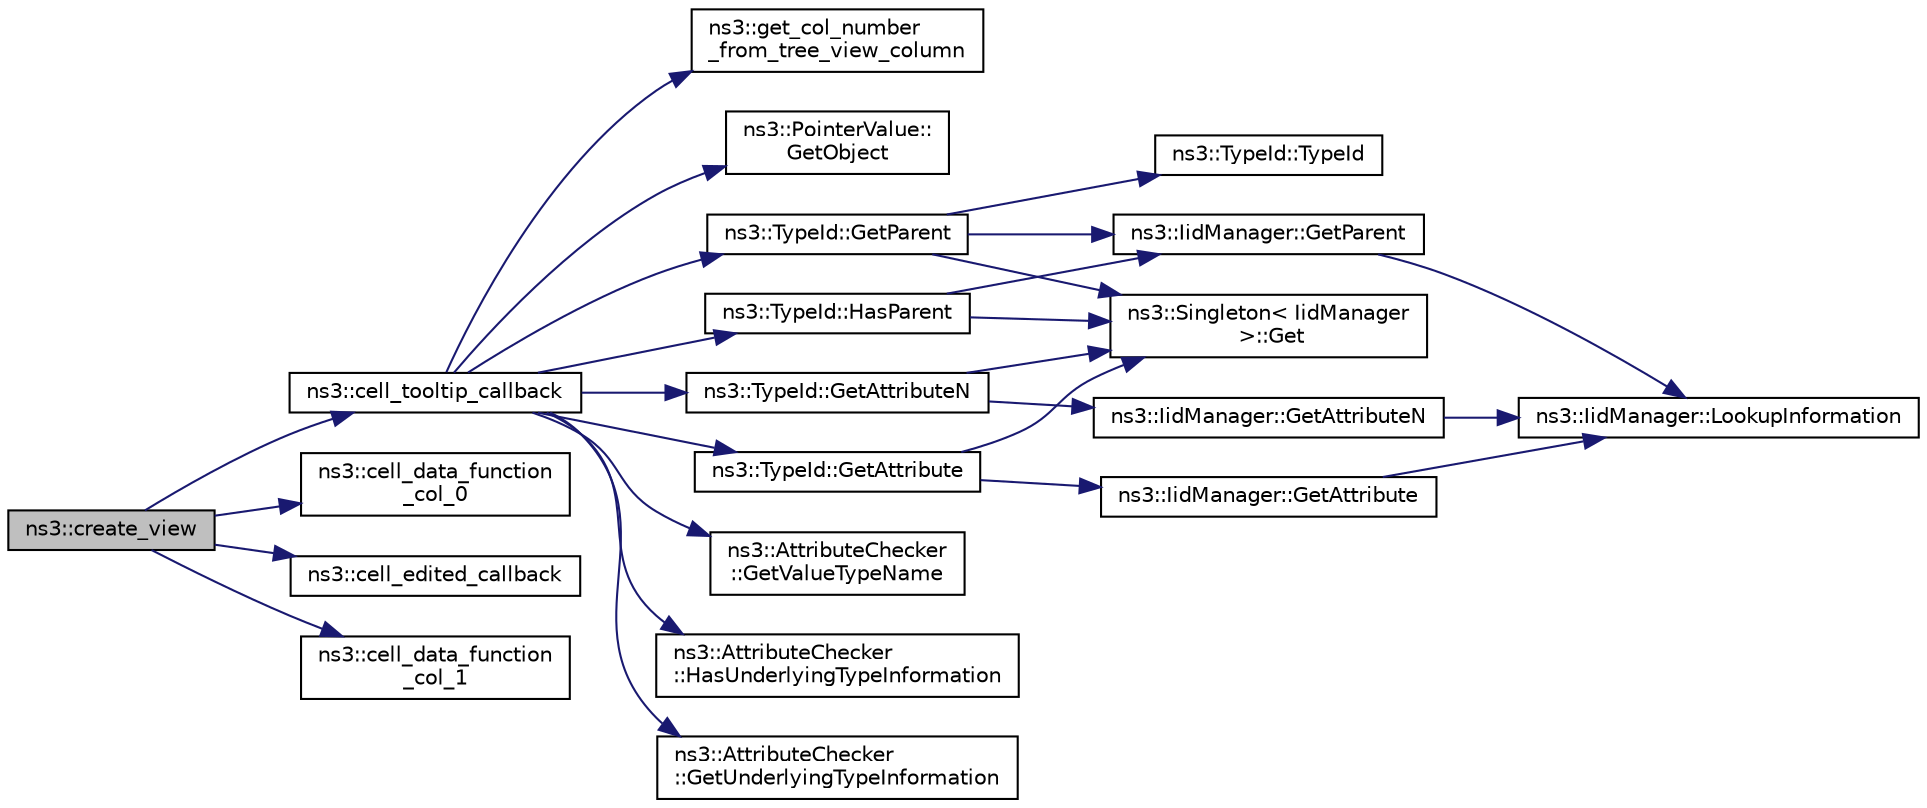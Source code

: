 digraph "ns3::create_view"
{
  edge [fontname="Helvetica",fontsize="10",labelfontname="Helvetica",labelfontsize="10"];
  node [fontname="Helvetica",fontsize="10",shape=record];
  rankdir="LR";
  Node1 [label="ns3::create_view",height=0.2,width=0.4,color="black", fillcolor="grey75", style="filled", fontcolor="black"];
  Node1 -> Node2 [color="midnightblue",fontsize="10",style="solid"];
  Node2 [label="ns3::cell_tooltip_callback",height=0.2,width=0.4,color="black", fillcolor="white", style="filled",URL="$d7/d2e/namespacens3.html#a0b4dc016823f5ae857205ca40e91cc56"];
  Node2 -> Node3 [color="midnightblue",fontsize="10",style="solid"];
  Node3 [label="ns3::get_col_number\l_from_tree_view_column",height=0.2,width=0.4,color="black", fillcolor="white", style="filled",URL="$d7/d2e/namespacens3.html#ab119da77d89c96aee14f59bd790cb503"];
  Node2 -> Node4 [color="midnightblue",fontsize="10",style="solid"];
  Node4 [label="ns3::PointerValue::\lGetObject",height=0.2,width=0.4,color="black", fillcolor="white", style="filled",URL="$d4/d53/classns3_1_1PointerValue.html#a53d0f9f5c538ea6120c96a1ecb1344a8"];
  Node2 -> Node5 [color="midnightblue",fontsize="10",style="solid"];
  Node5 [label="ns3::TypeId::HasParent",height=0.2,width=0.4,color="black", fillcolor="white", style="filled",URL="$d6/d11/classns3_1_1TypeId.html#ab99027609ac10e4da99a8c2b978f60ac"];
  Node5 -> Node6 [color="midnightblue",fontsize="10",style="solid"];
  Node6 [label="ns3::Singleton\< IidManager\l \>::Get",height=0.2,width=0.4,color="black", fillcolor="white", style="filled",URL="$d8/d77/classns3_1_1Singleton.html#a80a2cd3c25a27ea72add7a9f7a141ffa"];
  Node5 -> Node7 [color="midnightblue",fontsize="10",style="solid"];
  Node7 [label="ns3::IidManager::GetParent",height=0.2,width=0.4,color="black", fillcolor="white", style="filled",URL="$d4/d1c/classns3_1_1IidManager.html#a504f9d76281bd6149556b1d15e80231d"];
  Node7 -> Node8 [color="midnightblue",fontsize="10",style="solid"];
  Node8 [label="ns3::IidManager::LookupInformation",height=0.2,width=0.4,color="black", fillcolor="white", style="filled",URL="$d4/d1c/classns3_1_1IidManager.html#a6b1f4ba2815dba27a377e8a8db2384cf"];
  Node2 -> Node9 [color="midnightblue",fontsize="10",style="solid"];
  Node9 [label="ns3::TypeId::GetParent",height=0.2,width=0.4,color="black", fillcolor="white", style="filled",URL="$d6/d11/classns3_1_1TypeId.html#ac51f28398d2ef1f9a7790047c43dd22c"];
  Node9 -> Node6 [color="midnightblue",fontsize="10",style="solid"];
  Node9 -> Node7 [color="midnightblue",fontsize="10",style="solid"];
  Node9 -> Node10 [color="midnightblue",fontsize="10",style="solid"];
  Node10 [label="ns3::TypeId::TypeId",height=0.2,width=0.4,color="black", fillcolor="white", style="filled",URL="$d6/d11/classns3_1_1TypeId.html#ab76e26690f1af4f1cffa6a72245e8928"];
  Node2 -> Node11 [color="midnightblue",fontsize="10",style="solid"];
  Node11 [label="ns3::TypeId::GetAttributeN",height=0.2,width=0.4,color="black", fillcolor="white", style="filled",URL="$d6/d11/classns3_1_1TypeId.html#a679c4713f613126a51eb400b345302cb"];
  Node11 -> Node6 [color="midnightblue",fontsize="10",style="solid"];
  Node11 -> Node12 [color="midnightblue",fontsize="10",style="solid"];
  Node12 [label="ns3::IidManager::GetAttributeN",height=0.2,width=0.4,color="black", fillcolor="white", style="filled",URL="$d4/d1c/classns3_1_1IidManager.html#aecf79ed6edb63647774dbfe90cc4f1e2"];
  Node12 -> Node8 [color="midnightblue",fontsize="10",style="solid"];
  Node2 -> Node13 [color="midnightblue",fontsize="10",style="solid"];
  Node13 [label="ns3::TypeId::GetAttribute",height=0.2,width=0.4,color="black", fillcolor="white", style="filled",URL="$d6/d11/classns3_1_1TypeId.html#aa1b746e64e606f94cbedda7cf89788c2"];
  Node13 -> Node6 [color="midnightblue",fontsize="10",style="solid"];
  Node13 -> Node14 [color="midnightblue",fontsize="10",style="solid"];
  Node14 [label="ns3::IidManager::GetAttribute",height=0.2,width=0.4,color="black", fillcolor="white", style="filled",URL="$d4/d1c/classns3_1_1IidManager.html#ae511907e47b48166763e60c583a5a940"];
  Node14 -> Node8 [color="midnightblue",fontsize="10",style="solid"];
  Node2 -> Node15 [color="midnightblue",fontsize="10",style="solid"];
  Node15 [label="ns3::AttributeChecker\l::GetValueTypeName",height=0.2,width=0.4,color="black", fillcolor="white", style="filled",URL="$de/d95/classns3_1_1AttributeChecker.html#ae2a0d51af0c8ac143b7c8e942d6a2951"];
  Node2 -> Node16 [color="midnightblue",fontsize="10",style="solid"];
  Node16 [label="ns3::AttributeChecker\l::HasUnderlyingTypeInformation",height=0.2,width=0.4,color="black", fillcolor="white", style="filled",URL="$de/d95/classns3_1_1AttributeChecker.html#a6e8d7ecc2e7d133904a537216a33ab4c"];
  Node2 -> Node17 [color="midnightblue",fontsize="10",style="solid"];
  Node17 [label="ns3::AttributeChecker\l::GetUnderlyingTypeInformation",height=0.2,width=0.4,color="black", fillcolor="white", style="filled",URL="$de/d95/classns3_1_1AttributeChecker.html#a1a96c171455980fb9ec4402c44923a18"];
  Node1 -> Node18 [color="midnightblue",fontsize="10",style="solid"];
  Node18 [label="ns3::cell_data_function\l_col_0",height=0.2,width=0.4,color="black", fillcolor="white", style="filled",URL="$d7/d2e/namespacens3.html#abf373e954479aa3a2ba07d811d802311"];
  Node1 -> Node19 [color="midnightblue",fontsize="10",style="solid"];
  Node19 [label="ns3::cell_edited_callback",height=0.2,width=0.4,color="black", fillcolor="white", style="filled",URL="$d7/d2e/namespacens3.html#a33414e6742ae340588ad1af044bbd7e7"];
  Node1 -> Node20 [color="midnightblue",fontsize="10",style="solid"];
  Node20 [label="ns3::cell_data_function\l_col_1",height=0.2,width=0.4,color="black", fillcolor="white", style="filled",URL="$d7/d2e/namespacens3.html#a26d19ffacc4b28684d3461fd6df90e00"];
}
